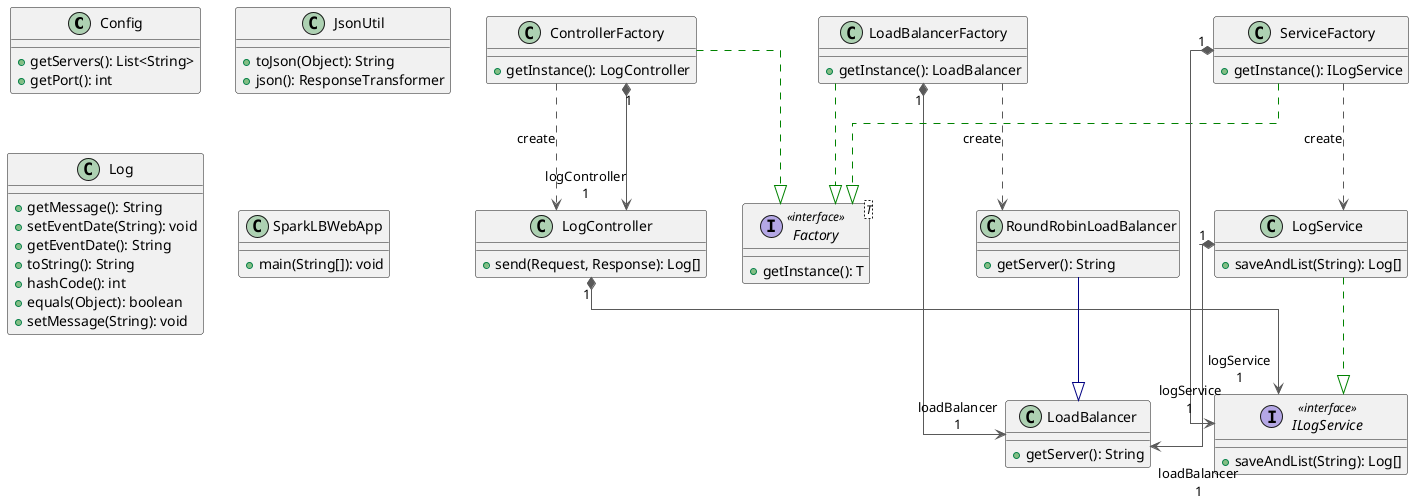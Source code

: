 @startuml

top to bottom direction
skinparam linetype ortho

class Config {
  + getServers(): List<String>
  + getPort(): int
}
class ControllerFactory {
  + getInstance(): LogController
}
interface Factory<T> << interface >> {
  + getInstance(): T
}
interface ILogService << interface >> {
  + saveAndList(String): Log[]
}
class JsonUtil {
  + toJson(Object): String
  + json(): ResponseTransformer
}
class LoadBalancer {
  + getServer(): String
}
class LoadBalancerFactory {
  + getInstance(): LoadBalancer
}
class Log {
  + getMessage(): String
  + setEventDate(String): void
  + getEventDate(): String
  + toString(): String
  + hashCode(): int
  + equals(Object): boolean
  + setMessage(String): void
}
class LogController {
  + send(Request, Response): Log[]
}
class LogService {
  + saveAndList(String): Log[]
}
class RoundRobinLoadBalancer {
  + getServer(): String
}
class ServiceFactory {
  + getInstance(): ILogService
}
class SparkLBWebApp {
  + main(String[]): void
}

ControllerFactory       -[#008200,dashed]-^  Factory                
ControllerFactory       -[#595959,dashed]->  LogController          : "«create»"
ControllerFactory      "1" *-[#595959,plain]-> "logController\n1" LogController          
LoadBalancerFactory     -[#008200,dashed]-^  Factory                
LoadBalancerFactory    "1" *-[#595959,plain]-> "loadBalancer\n1" LoadBalancer           
LoadBalancerFactory     -[#595959,dashed]->  RoundRobinLoadBalancer : "«create»"
LogController          "1" *-[#595959,plain]-> "logService\n1" ILogService            
LogService              -[#008200,dashed]-^  ILogService            
LogService             "1" *-[#595959,plain]-> "loadBalancer\n1" LoadBalancer           
RoundRobinLoadBalancer  -[#000082,plain]-^  LoadBalancer           
ServiceFactory          -[#008200,dashed]-^  Factory                
ServiceFactory         "1" *-[#595959,plain]-> "logService\n1" ILogService            
ServiceFactory          -[#595959,dashed]->  LogService             : "«create»"
@enduml
